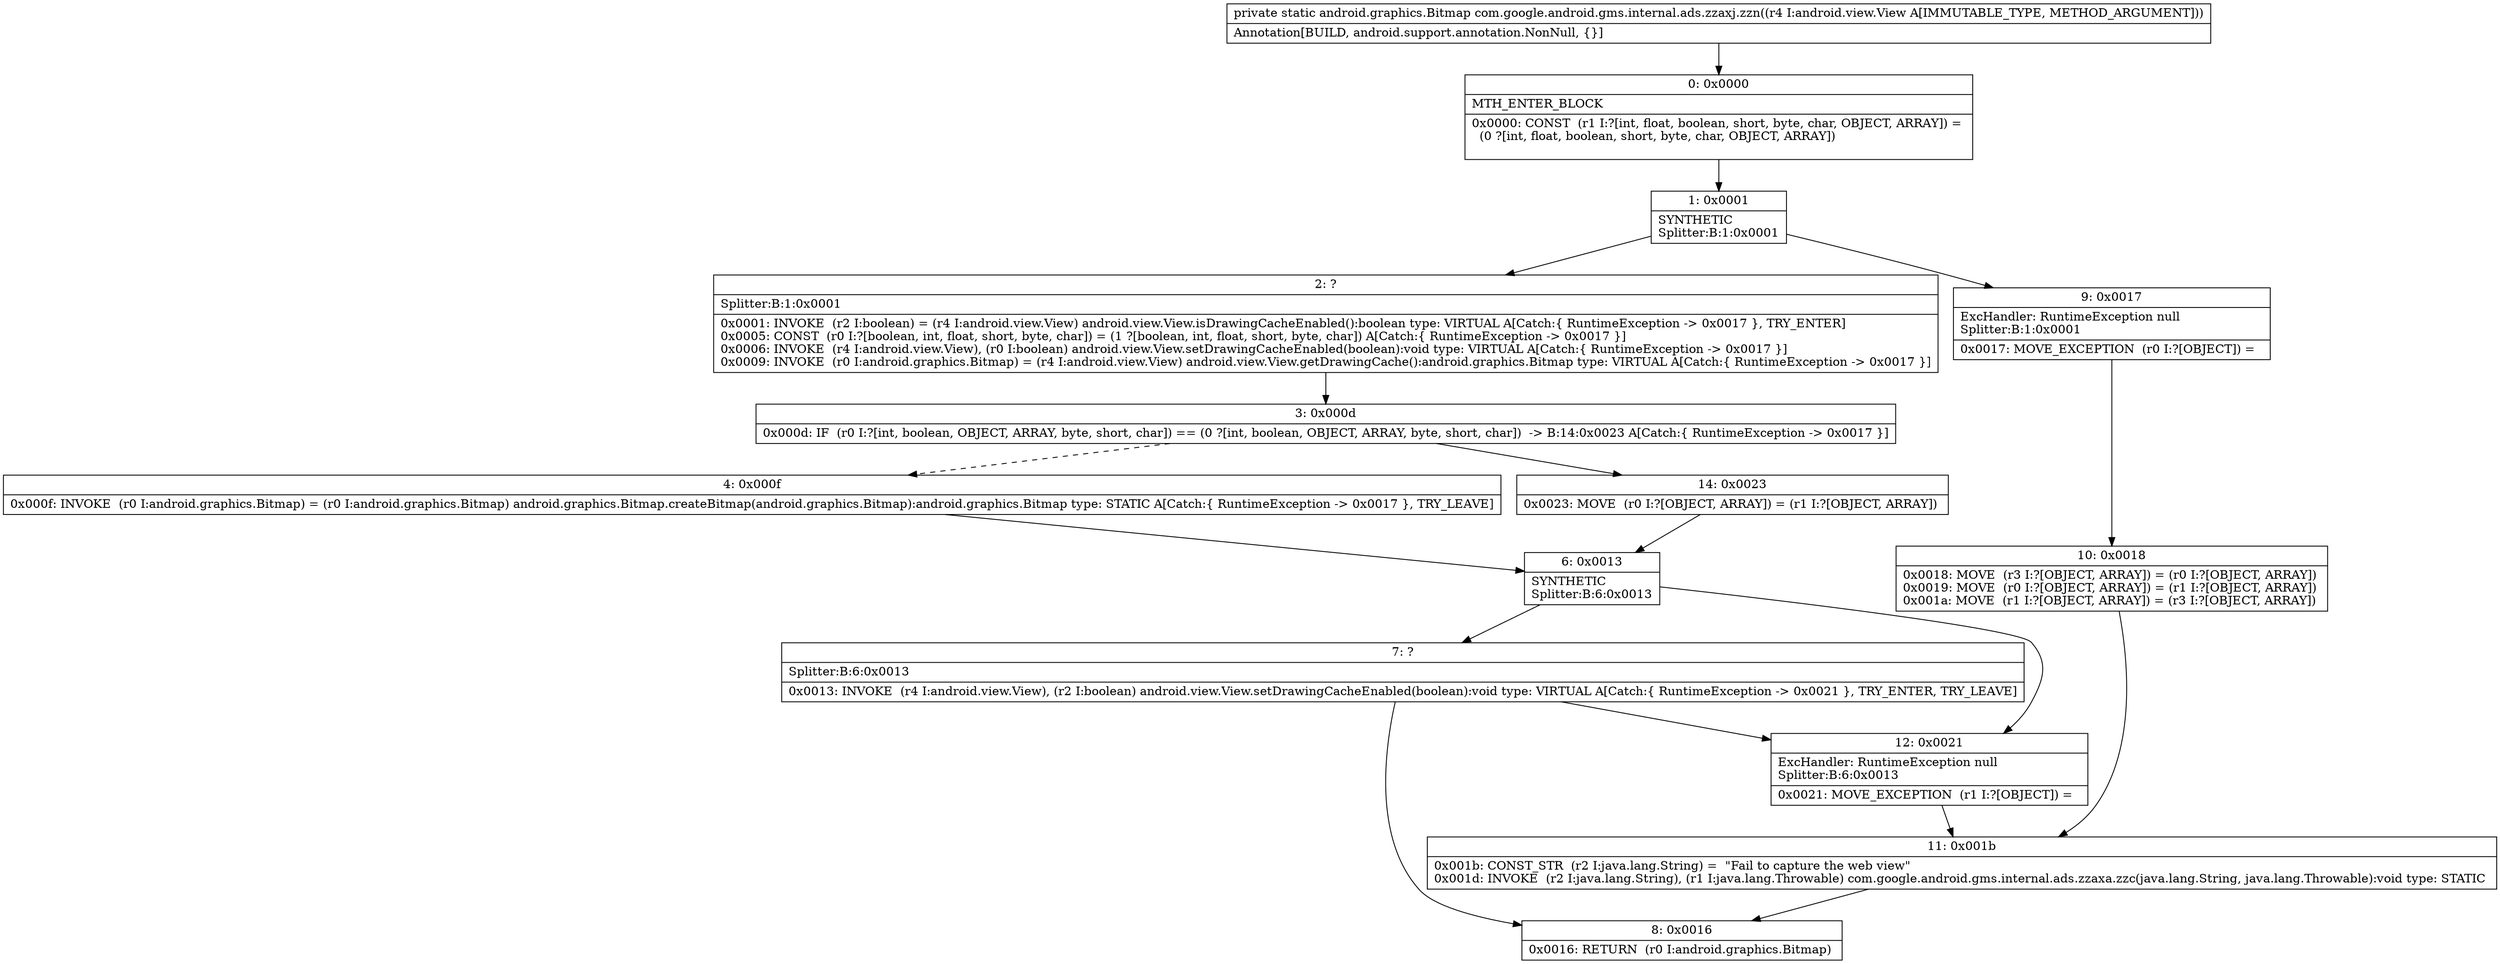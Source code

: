 digraph "CFG forcom.google.android.gms.internal.ads.zzaxj.zzn(Landroid\/view\/View;)Landroid\/graphics\/Bitmap;" {
Node_0 [shape=record,label="{0\:\ 0x0000|MTH_ENTER_BLOCK\l|0x0000: CONST  (r1 I:?[int, float, boolean, short, byte, char, OBJECT, ARRAY]) = \l  (0 ?[int, float, boolean, short, byte, char, OBJECT, ARRAY])\l \l}"];
Node_1 [shape=record,label="{1\:\ 0x0001|SYNTHETIC\lSplitter:B:1:0x0001\l}"];
Node_2 [shape=record,label="{2\:\ ?|Splitter:B:1:0x0001\l|0x0001: INVOKE  (r2 I:boolean) = (r4 I:android.view.View) android.view.View.isDrawingCacheEnabled():boolean type: VIRTUAL A[Catch:\{ RuntimeException \-\> 0x0017 \}, TRY_ENTER]\l0x0005: CONST  (r0 I:?[boolean, int, float, short, byte, char]) = (1 ?[boolean, int, float, short, byte, char]) A[Catch:\{ RuntimeException \-\> 0x0017 \}]\l0x0006: INVOKE  (r4 I:android.view.View), (r0 I:boolean) android.view.View.setDrawingCacheEnabled(boolean):void type: VIRTUAL A[Catch:\{ RuntimeException \-\> 0x0017 \}]\l0x0009: INVOKE  (r0 I:android.graphics.Bitmap) = (r4 I:android.view.View) android.view.View.getDrawingCache():android.graphics.Bitmap type: VIRTUAL A[Catch:\{ RuntimeException \-\> 0x0017 \}]\l}"];
Node_3 [shape=record,label="{3\:\ 0x000d|0x000d: IF  (r0 I:?[int, boolean, OBJECT, ARRAY, byte, short, char]) == (0 ?[int, boolean, OBJECT, ARRAY, byte, short, char])  \-\> B:14:0x0023 A[Catch:\{ RuntimeException \-\> 0x0017 \}]\l}"];
Node_4 [shape=record,label="{4\:\ 0x000f|0x000f: INVOKE  (r0 I:android.graphics.Bitmap) = (r0 I:android.graphics.Bitmap) android.graphics.Bitmap.createBitmap(android.graphics.Bitmap):android.graphics.Bitmap type: STATIC A[Catch:\{ RuntimeException \-\> 0x0017 \}, TRY_LEAVE]\l}"];
Node_6 [shape=record,label="{6\:\ 0x0013|SYNTHETIC\lSplitter:B:6:0x0013\l}"];
Node_7 [shape=record,label="{7\:\ ?|Splitter:B:6:0x0013\l|0x0013: INVOKE  (r4 I:android.view.View), (r2 I:boolean) android.view.View.setDrawingCacheEnabled(boolean):void type: VIRTUAL A[Catch:\{ RuntimeException \-\> 0x0021 \}, TRY_ENTER, TRY_LEAVE]\l}"];
Node_8 [shape=record,label="{8\:\ 0x0016|0x0016: RETURN  (r0 I:android.graphics.Bitmap) \l}"];
Node_9 [shape=record,label="{9\:\ 0x0017|ExcHandler: RuntimeException null\lSplitter:B:1:0x0001\l|0x0017: MOVE_EXCEPTION  (r0 I:?[OBJECT]) =  \l}"];
Node_10 [shape=record,label="{10\:\ 0x0018|0x0018: MOVE  (r3 I:?[OBJECT, ARRAY]) = (r0 I:?[OBJECT, ARRAY]) \l0x0019: MOVE  (r0 I:?[OBJECT, ARRAY]) = (r1 I:?[OBJECT, ARRAY]) \l0x001a: MOVE  (r1 I:?[OBJECT, ARRAY]) = (r3 I:?[OBJECT, ARRAY]) \l}"];
Node_11 [shape=record,label="{11\:\ 0x001b|0x001b: CONST_STR  (r2 I:java.lang.String) =  \"Fail to capture the web view\" \l0x001d: INVOKE  (r2 I:java.lang.String), (r1 I:java.lang.Throwable) com.google.android.gms.internal.ads.zzaxa.zzc(java.lang.String, java.lang.Throwable):void type: STATIC \l}"];
Node_12 [shape=record,label="{12\:\ 0x0021|ExcHandler: RuntimeException null\lSplitter:B:6:0x0013\l|0x0021: MOVE_EXCEPTION  (r1 I:?[OBJECT]) =  \l}"];
Node_14 [shape=record,label="{14\:\ 0x0023|0x0023: MOVE  (r0 I:?[OBJECT, ARRAY]) = (r1 I:?[OBJECT, ARRAY]) \l}"];
MethodNode[shape=record,label="{private static android.graphics.Bitmap com.google.android.gms.internal.ads.zzaxj.zzn((r4 I:android.view.View A[IMMUTABLE_TYPE, METHOD_ARGUMENT]))  | Annotation[BUILD, android.support.annotation.NonNull, \{\}]\l}"];
MethodNode -> Node_0;
Node_0 -> Node_1;
Node_1 -> Node_2;
Node_1 -> Node_9;
Node_2 -> Node_3;
Node_3 -> Node_4[style=dashed];
Node_3 -> Node_14;
Node_4 -> Node_6;
Node_6 -> Node_7;
Node_6 -> Node_12;
Node_7 -> Node_8;
Node_7 -> Node_12;
Node_9 -> Node_10;
Node_10 -> Node_11;
Node_11 -> Node_8;
Node_12 -> Node_11;
Node_14 -> Node_6;
}

